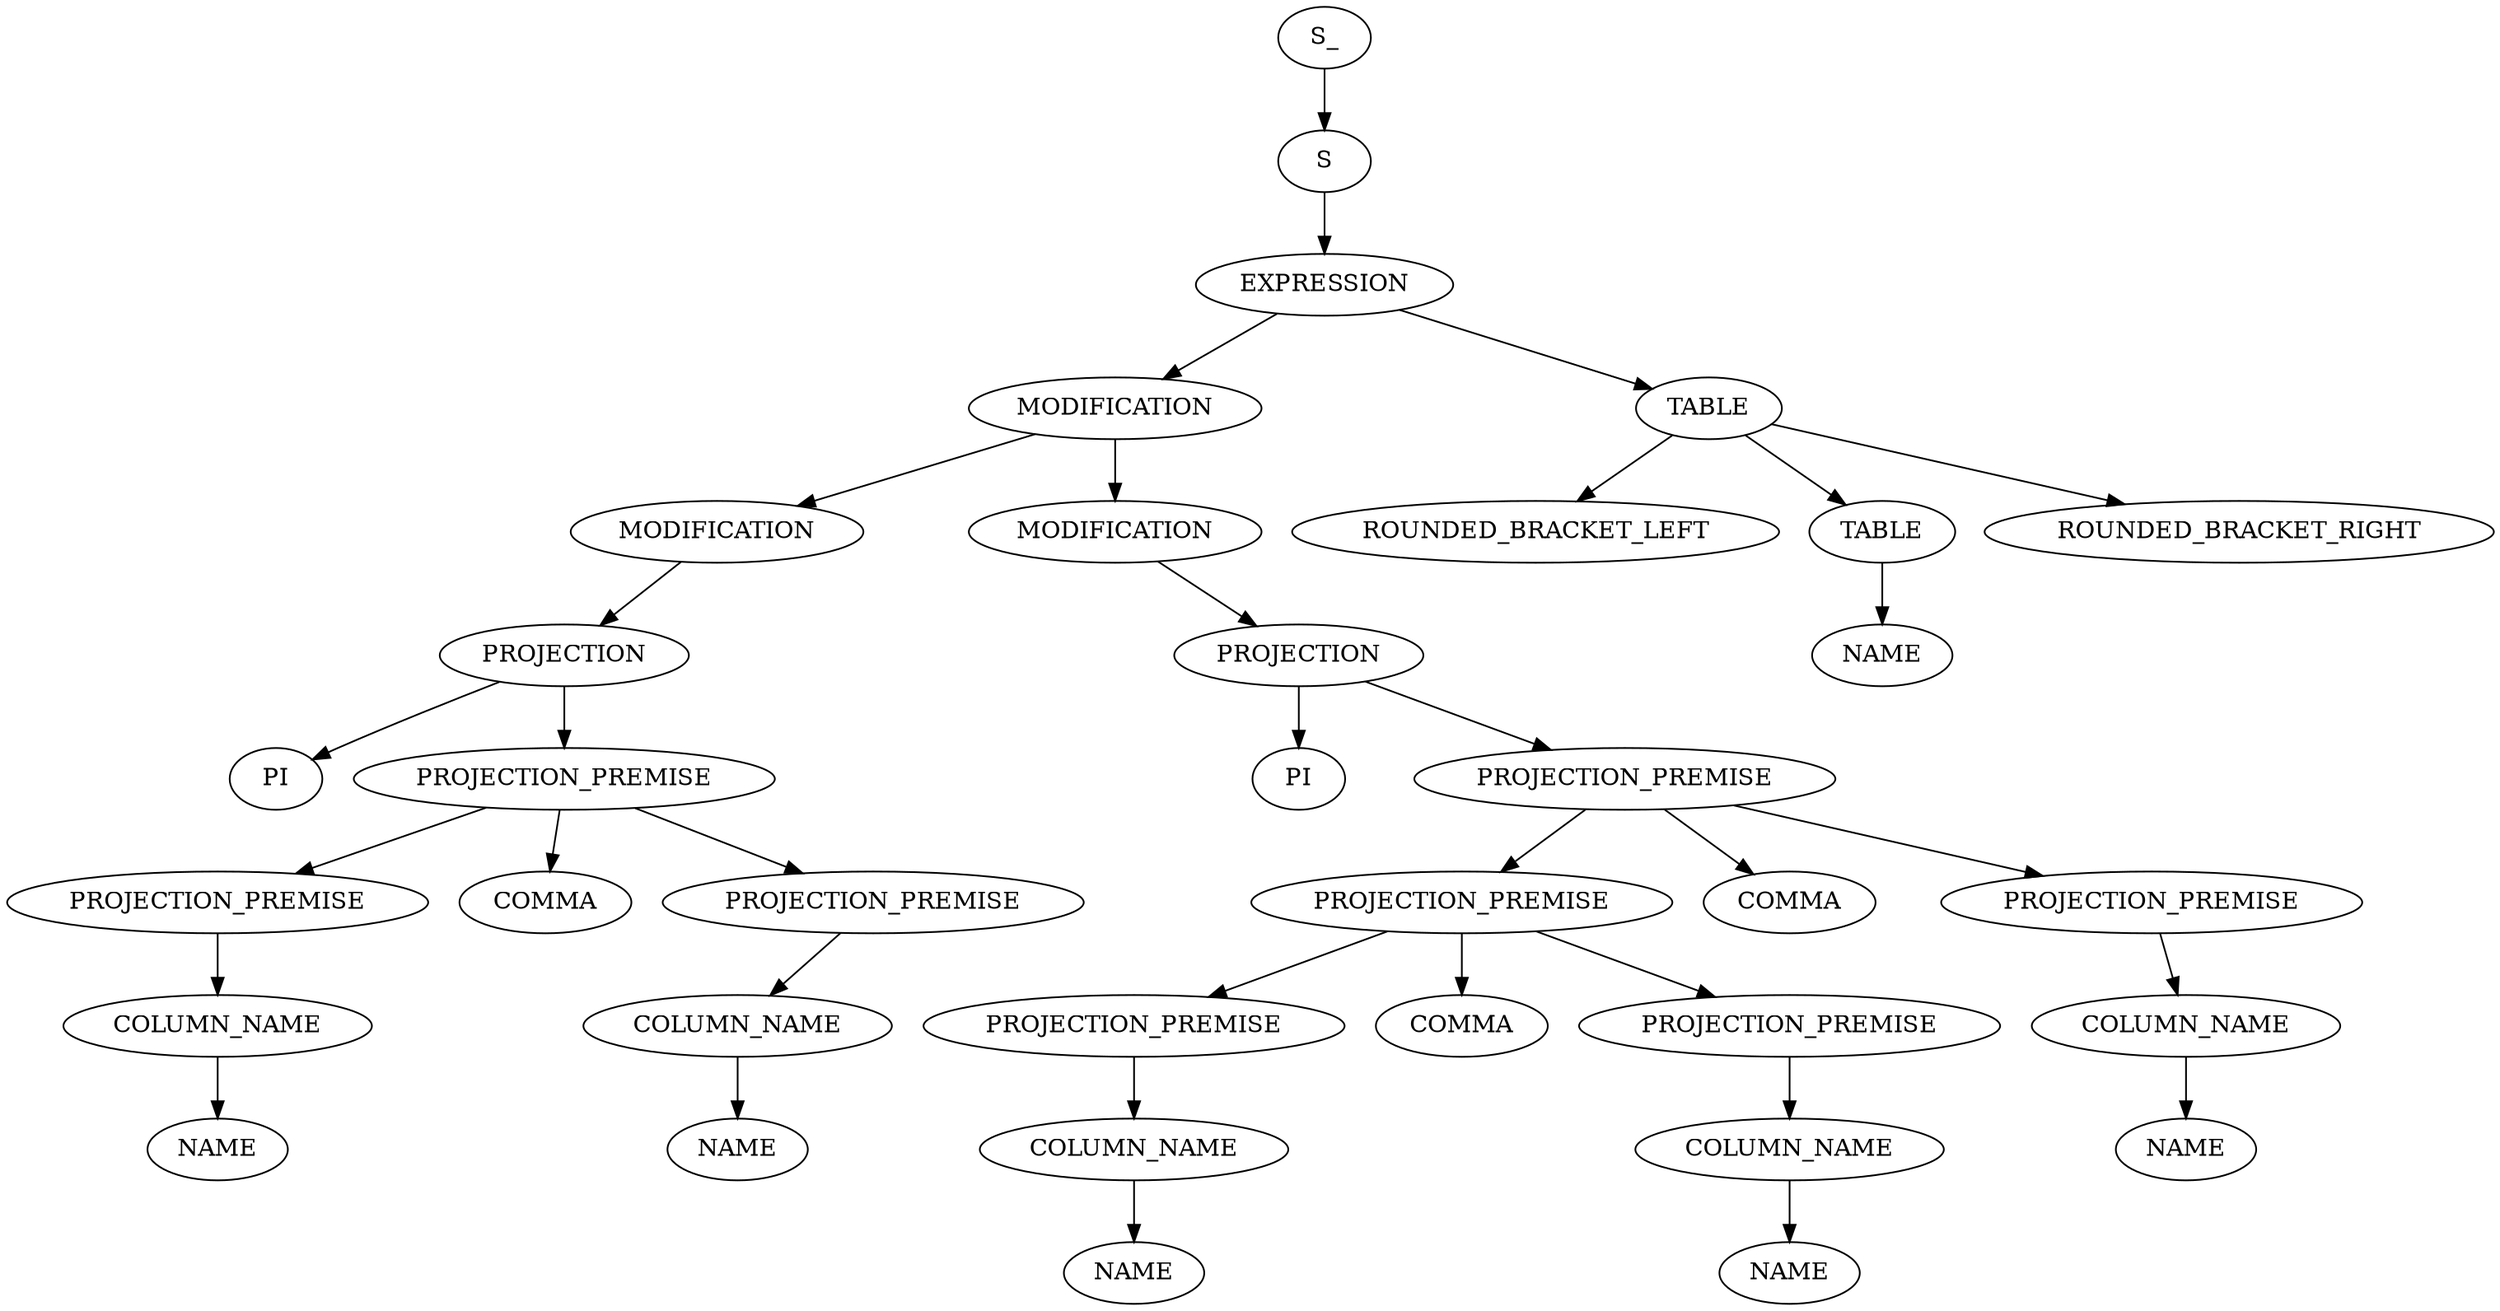 digraph ParseTree {
  0 [label="S_"];
  0 -> 1
  1 [label="S"];
  1 -> 2
  2 [label="EXPRESSION"];
  2 -> 3
  3 [label="MODIFICATION"];
  3 -> 4
  4 [label="MODIFICATION"];
  4 -> 5
  5 [label="PROJECTION"];
  5 -> 6
  6 [label="PI"];
  5 -> 7
  7 [label="PROJECTION_PREMISE"];
  7 -> 8
  8 [label="PROJECTION_PREMISE"];
  8 -> 9
  9 [label="COLUMN_NAME"];
  9 -> 10
  10 [label="NAME"];
  7 -> 11
  11 [label="COMMA"];
  7 -> 12
  12 [label="PROJECTION_PREMISE"];
  12 -> 13
  13 [label="COLUMN_NAME"];
  13 -> 14
  14 [label="NAME"];
  3 -> 15
  15 [label="MODIFICATION"];
  15 -> 16
  16 [label="PROJECTION"];
  16 -> 17
  17 [label="PI"];
  16 -> 18
  18 [label="PROJECTION_PREMISE"];
  18 -> 19
  19 [label="PROJECTION_PREMISE"];
  19 -> 20
  20 [label="PROJECTION_PREMISE"];
  20 -> 21
  21 [label="COLUMN_NAME"];
  21 -> 22
  22 [label="NAME"];
  19 -> 23
  23 [label="COMMA"];
  19 -> 24
  24 [label="PROJECTION_PREMISE"];
  24 -> 25
  25 [label="COLUMN_NAME"];
  25 -> 26
  26 [label="NAME"];
  18 -> 27
  27 [label="COMMA"];
  18 -> 28
  28 [label="PROJECTION_PREMISE"];
  28 -> 29
  29 [label="COLUMN_NAME"];
  29 -> 30
  30 [label="NAME"];
  2 -> 31
  31 [label="TABLE"];
  31 -> 32
  32 [label="ROUNDED_BRACKET_LEFT"];
  31 -> 33
  33 [label="TABLE"];
  33 -> 34
  34 [label="NAME"];
  31 -> 35
  35 [label="ROUNDED_BRACKET_RIGHT"];
}

